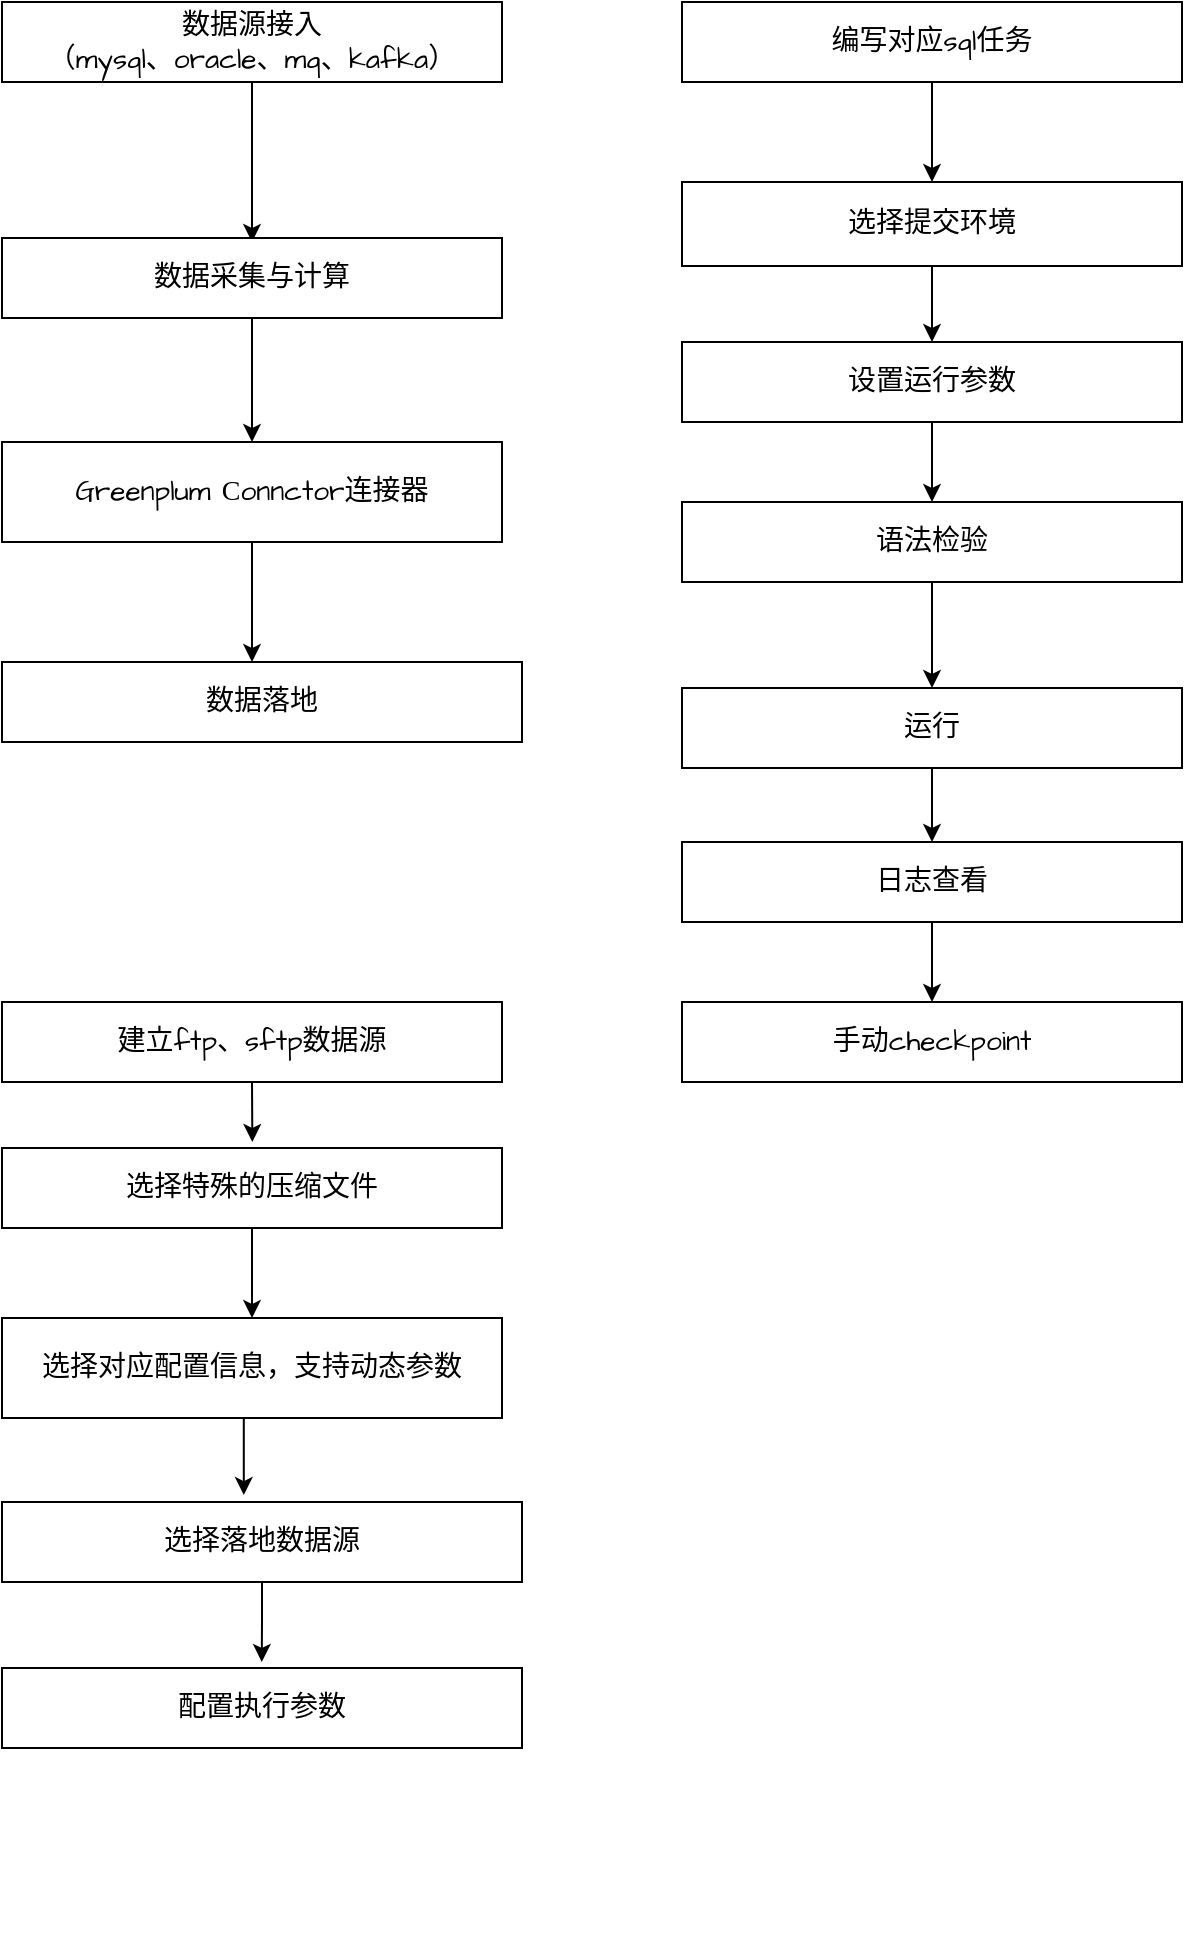 <mxfile version="21.0.10" type="github">
  <diagram name="Page-1" id="fbcf5db9-b524-4cd4-e4f3-379dc89c3999">
    <mxGraphModel dx="1186" dy="727" grid="1" gridSize="10" guides="1" tooltips="1" connect="1" arrows="1" fold="1" page="1" pageScale="1" pageWidth="850" pageHeight="1100" background="none" math="0" shadow="0">
      <root>
        <mxCell id="0" />
        <mxCell id="1" parent="0" />
        <mxCell id="2a0f93b5c73ef8e7-3" value="1" style="text;html=1;strokeColor=none;fillColor=none;align=center;verticalAlign=middle;whiteSpace=wrap;fontSize=30;fontColor=#FFFFFF;" parent="1" vertex="1">
          <mxGeometry x="180" y="168" width="40" height="20" as="geometry" />
        </mxCell>
        <mxCell id="2a0f93b5c73ef8e7-7" value="3" style="text;html=1;strokeColor=none;fillColor=none;align=center;verticalAlign=middle;whiteSpace=wrap;fontSize=30;fontColor=#FFFFFF;" parent="1" vertex="1">
          <mxGeometry x="180" y="393" width="40" height="20" as="geometry" />
        </mxCell>
        <mxCell id="2a0f93b5c73ef8e7-9" value="4" style="text;html=1;strokeColor=none;fillColor=none;align=center;verticalAlign=middle;whiteSpace=wrap;fontSize=30;fontColor=#FFFFFF;" parent="1" vertex="1">
          <mxGeometry x="350" y="508" width="40" height="20" as="geometry" />
        </mxCell>
        <mxCell id="2a0f93b5c73ef8e7-11" value="5" style="text;html=1;strokeColor=none;fillColor=none;align=center;verticalAlign=middle;whiteSpace=wrap;fontSize=30;fontColor=#FFFFFF;" parent="1" vertex="1">
          <mxGeometry x="180" y="623" width="40" height="20" as="geometry" />
        </mxCell>
        <mxCell id="2a0f93b5c73ef8e7-13" value="6" style="text;html=1;strokeColor=none;fillColor=none;align=center;verticalAlign=middle;whiteSpace=wrap;fontSize=30;fontColor=#FFFFFF;" parent="1" vertex="1">
          <mxGeometry x="350" y="738" width="40" height="20" as="geometry" />
        </mxCell>
        <mxCell id="2a0f93b5c73ef8e7-15" value="7" style="text;html=1;strokeColor=none;fillColor=none;align=center;verticalAlign=middle;whiteSpace=wrap;fontSize=30;fontColor=#FFFFFF;" parent="1" vertex="1">
          <mxGeometry x="180" y="863" width="40" height="20" as="geometry" />
        </mxCell>
        <mxCell id="2a0f93b5c73ef8e7-17" value="8" style="text;html=1;strokeColor=none;fillColor=none;align=center;verticalAlign=middle;whiteSpace=wrap;fontSize=30;fontColor=#FFFFFF;" parent="1" vertex="1">
          <mxGeometry x="350" y="978" width="40" height="20" as="geometry" />
        </mxCell>
        <mxCell id="pThkogu9O8SvhyeV7pbS-2" style="edgeStyle=orthogonalEdgeStyle;rounded=0;orthogonalLoop=1;jettySize=auto;html=1;exitX=0.5;exitY=1;exitDx=0;exitDy=0;" edge="1" parent="1" source="pThkogu9O8SvhyeV7pbS-1">
          <mxGeometry relative="1" as="geometry">
            <mxPoint x="175" y="150" as="targetPoint" />
          </mxGeometry>
        </mxCell>
        <mxCell id="pThkogu9O8SvhyeV7pbS-1" value="数据源接入&lt;br style=&quot;font-size: 14px;&quot;&gt;（mysql、oracle、mq、kafka&lt;span style=&quot;background-color: initial; font-size: 14px;&quot;&gt;）&lt;/span&gt;" style="rounded=0;whiteSpace=wrap;html=1;hachureGap=4;fontFamily=Architects Daughter;fontSource=https%3A%2F%2Ffonts.googleapis.com%2Fcss%3Ffamily%3DArchitects%2BDaughter;fontSize=14;fillColor=default;" vertex="1" parent="1">
          <mxGeometry x="50" y="30" width="250" height="40" as="geometry" />
        </mxCell>
        <mxCell id="pThkogu9O8SvhyeV7pbS-5" style="edgeStyle=orthogonalEdgeStyle;rounded=0;orthogonalLoop=1;jettySize=auto;html=1;exitX=0.5;exitY=1;exitDx=0;exitDy=0;entryX=0.5;entryY=0;entryDx=0;entryDy=0;" edge="1" parent="1" source="pThkogu9O8SvhyeV7pbS-3" target="pThkogu9O8SvhyeV7pbS-4">
          <mxGeometry relative="1" as="geometry" />
        </mxCell>
        <mxCell id="pThkogu9O8SvhyeV7pbS-3" value="数据采集与计算" style="rounded=0;whiteSpace=wrap;html=1;hachureGap=4;fontFamily=Architects Daughter;fontSource=https%3A%2F%2Ffonts.googleapis.com%2Fcss%3Ffamily%3DArchitects%2BDaughter;fontSize=14;fillColor=default;" vertex="1" parent="1">
          <mxGeometry x="50" y="148" width="250" height="40" as="geometry" />
        </mxCell>
        <mxCell id="pThkogu9O8SvhyeV7pbS-6" style="edgeStyle=orthogonalEdgeStyle;rounded=0;orthogonalLoop=1;jettySize=auto;html=1;" edge="1" parent="1" source="pThkogu9O8SvhyeV7pbS-4">
          <mxGeometry relative="1" as="geometry">
            <mxPoint x="175" y="360" as="targetPoint" />
          </mxGeometry>
        </mxCell>
        <mxCell id="pThkogu9O8SvhyeV7pbS-4" value="&lt;p class=&quot;MsoNormal&quot;&gt;Greenplum&lt;span&gt;&amp;nbsp;&lt;font face=&quot;宋体&quot;&gt;C&lt;/font&gt;&lt;/span&gt;&lt;span&gt;onnctor连接器&lt;/span&gt;&lt;/p&gt;" style="rounded=0;whiteSpace=wrap;html=1;hachureGap=4;fontFamily=Architects Daughter;fontSource=https%3A%2F%2Ffonts.googleapis.com%2Fcss%3Ffamily%3DArchitects%2BDaughter;fontSize=14;fillColor=default;" vertex="1" parent="1">
          <mxGeometry x="50" y="250" width="250" height="50" as="geometry" />
        </mxCell>
        <mxCell id="pThkogu9O8SvhyeV7pbS-7" value="数据落地" style="rounded=0;whiteSpace=wrap;html=1;hachureGap=4;fontFamily=Architects Daughter;fontSource=https%3A%2F%2Ffonts.googleapis.com%2Fcss%3Ffamily%3DArchitects%2BDaughter;fontSize=14;fillColor=default;" vertex="1" parent="1">
          <mxGeometry x="50" y="360" width="260" height="40" as="geometry" />
        </mxCell>
        <mxCell id="pThkogu9O8SvhyeV7pbS-29" style="edgeStyle=orthogonalEdgeStyle;rounded=0;orthogonalLoop=1;jettySize=auto;html=1;exitX=0.5;exitY=1;exitDx=0;exitDy=0;entryX=0.5;entryY=0;entryDx=0;entryDy=0;" edge="1" parent="1" source="pThkogu9O8SvhyeV7pbS-8" target="pThkogu9O8SvhyeV7pbS-11">
          <mxGeometry relative="1" as="geometry" />
        </mxCell>
        <mxCell id="pThkogu9O8SvhyeV7pbS-8" value="编写对应sql任务" style="rounded=0;whiteSpace=wrap;html=1;hachureGap=4;fontFamily=Architects Daughter;fontSource=https%3A%2F%2Ffonts.googleapis.com%2Fcss%3Ffamily%3DArchitects%2BDaughter;fontSize=14;fillColor=default;" vertex="1" parent="1">
          <mxGeometry x="390" y="30" width="250" height="40" as="geometry" />
        </mxCell>
        <mxCell id="pThkogu9O8SvhyeV7pbS-30" style="edgeStyle=orthogonalEdgeStyle;rounded=0;orthogonalLoop=1;jettySize=auto;html=1;exitX=0.5;exitY=1;exitDx=0;exitDy=0;entryX=0.5;entryY=0;entryDx=0;entryDy=0;" edge="1" parent="1" source="pThkogu9O8SvhyeV7pbS-11" target="pThkogu9O8SvhyeV7pbS-15">
          <mxGeometry relative="1" as="geometry" />
        </mxCell>
        <mxCell id="pThkogu9O8SvhyeV7pbS-11" value="选择提交环境" style="rounded=0;whiteSpace=wrap;html=1;hachureGap=4;fontFamily=Architects Daughter;fontSource=https%3A%2F%2Ffonts.googleapis.com%2Fcss%3Ffamily%3DArchitects%2BDaughter;fontSize=14;fillColor=default;" vertex="1" parent="1">
          <mxGeometry x="390" y="120" width="250" height="42" as="geometry" />
        </mxCell>
        <mxCell id="pThkogu9O8SvhyeV7pbS-31" style="edgeStyle=orthogonalEdgeStyle;rounded=0;orthogonalLoop=1;jettySize=auto;html=1;exitX=0.5;exitY=1;exitDx=0;exitDy=0;entryX=0.5;entryY=0;entryDx=0;entryDy=0;" edge="1" parent="1" source="pThkogu9O8SvhyeV7pbS-15" target="pThkogu9O8SvhyeV7pbS-19">
          <mxGeometry relative="1" as="geometry" />
        </mxCell>
        <mxCell id="pThkogu9O8SvhyeV7pbS-15" value="设置运行参数" style="rounded=0;whiteSpace=wrap;html=1;hachureGap=4;fontFamily=Architects Daughter;fontSource=https%3A%2F%2Ffonts.googleapis.com%2Fcss%3Ffamily%3DArchitects%2BDaughter;fontSize=14;fillColor=default;" vertex="1" parent="1">
          <mxGeometry x="390" y="200" width="250" height="40" as="geometry" />
        </mxCell>
        <mxCell id="pThkogu9O8SvhyeV7pbS-32" style="edgeStyle=orthogonalEdgeStyle;rounded=0;orthogonalLoop=1;jettySize=auto;html=1;exitX=0.5;exitY=1;exitDx=0;exitDy=0;entryX=0.5;entryY=0;entryDx=0;entryDy=0;" edge="1" parent="1" source="pThkogu9O8SvhyeV7pbS-19" target="pThkogu9O8SvhyeV7pbS-25">
          <mxGeometry relative="1" as="geometry" />
        </mxCell>
        <mxCell id="pThkogu9O8SvhyeV7pbS-19" value="语法检验" style="rounded=0;whiteSpace=wrap;html=1;hachureGap=4;fontFamily=Architects Daughter;fontSource=https%3A%2F%2Ffonts.googleapis.com%2Fcss%3Ffamily%3DArchitects%2BDaughter;fontSize=14;fillColor=default;" vertex="1" parent="1">
          <mxGeometry x="390" y="280" width="250" height="40" as="geometry" />
        </mxCell>
        <mxCell id="pThkogu9O8SvhyeV7pbS-21" value="手动checkpoint" style="rounded=0;whiteSpace=wrap;html=1;hachureGap=4;fontFamily=Architects Daughter;fontSource=https%3A%2F%2Ffonts.googleapis.com%2Fcss%3Ffamily%3DArchitects%2BDaughter;fontSize=14;fillColor=default;" vertex="1" parent="1">
          <mxGeometry x="390" y="530" width="250" height="40" as="geometry" />
        </mxCell>
        <mxCell id="pThkogu9O8SvhyeV7pbS-35" style="edgeStyle=orthogonalEdgeStyle;rounded=0;orthogonalLoop=1;jettySize=auto;html=1;exitX=0.5;exitY=1;exitDx=0;exitDy=0;entryX=0.5;entryY=0;entryDx=0;entryDy=0;" edge="1" parent="1" source="pThkogu9O8SvhyeV7pbS-23" target="pThkogu9O8SvhyeV7pbS-21">
          <mxGeometry relative="1" as="geometry" />
        </mxCell>
        <mxCell id="pThkogu9O8SvhyeV7pbS-23" value="日志查看" style="rounded=0;whiteSpace=wrap;html=1;hachureGap=4;fontFamily=Architects Daughter;fontSource=https%3A%2F%2Ffonts.googleapis.com%2Fcss%3Ffamily%3DArchitects%2BDaughter;fontSize=14;fillColor=default;" vertex="1" parent="1">
          <mxGeometry x="390" y="450" width="250" height="40" as="geometry" />
        </mxCell>
        <mxCell id="pThkogu9O8SvhyeV7pbS-33" style="edgeStyle=orthogonalEdgeStyle;rounded=0;orthogonalLoop=1;jettySize=auto;html=1;exitX=0.5;exitY=1;exitDx=0;exitDy=0;entryX=0.5;entryY=0;entryDx=0;entryDy=0;" edge="1" parent="1" source="pThkogu9O8SvhyeV7pbS-25" target="pThkogu9O8SvhyeV7pbS-23">
          <mxGeometry relative="1" as="geometry" />
        </mxCell>
        <mxCell id="pThkogu9O8SvhyeV7pbS-25" value="运行" style="rounded=0;whiteSpace=wrap;html=1;hachureGap=4;fontFamily=Architects Daughter;fontSource=https%3A%2F%2Ffonts.googleapis.com%2Fcss%3Ffamily%3DArchitects%2BDaughter;fontSize=14;fillColor=default;" vertex="1" parent="1">
          <mxGeometry x="390" y="373" width="250" height="40" as="geometry" />
        </mxCell>
        <mxCell id="pThkogu9O8SvhyeV7pbS-44" value="1" style="text;html=1;strokeColor=none;fillColor=none;align=center;verticalAlign=middle;whiteSpace=wrap;fontSize=30;fontColor=#FFFFFF;" vertex="1" parent="1">
          <mxGeometry x="180" y="668" width="40" height="20" as="geometry" />
        </mxCell>
        <mxCell id="pThkogu9O8SvhyeV7pbS-45" value="3" style="text;html=1;strokeColor=none;fillColor=none;align=center;verticalAlign=middle;whiteSpace=wrap;fontSize=30;fontColor=#FFFFFF;" vertex="1" parent="1">
          <mxGeometry x="180" y="893" width="40" height="20" as="geometry" />
        </mxCell>
        <mxCell id="pThkogu9O8SvhyeV7pbS-53" style="edgeStyle=orthogonalEdgeStyle;rounded=0;orthogonalLoop=1;jettySize=auto;html=1;exitX=0.5;exitY=1;exitDx=0;exitDy=0;" edge="1" parent="1" source="pThkogu9O8SvhyeV7pbS-47">
          <mxGeometry relative="1" as="geometry">
            <mxPoint x="175.176" y="600" as="targetPoint" />
          </mxGeometry>
        </mxCell>
        <mxCell id="pThkogu9O8SvhyeV7pbS-47" value="建立ftp、sftp数据源" style="rounded=0;whiteSpace=wrap;html=1;hachureGap=4;fontFamily=Architects Daughter;fontSource=https%3A%2F%2Ffonts.googleapis.com%2Fcss%3Ffamily%3DArchitects%2BDaughter;fontSize=14;fillColor=default;" vertex="1" parent="1">
          <mxGeometry x="50" y="530" width="250" height="40" as="geometry" />
        </mxCell>
        <mxCell id="pThkogu9O8SvhyeV7pbS-54" style="edgeStyle=orthogonalEdgeStyle;rounded=0;orthogonalLoop=1;jettySize=auto;html=1;exitX=0.5;exitY=1;exitDx=0;exitDy=0;entryX=0.5;entryY=0;entryDx=0;entryDy=0;" edge="1" parent="1" source="pThkogu9O8SvhyeV7pbS-49" target="pThkogu9O8SvhyeV7pbS-51">
          <mxGeometry relative="1" as="geometry" />
        </mxCell>
        <mxCell id="pThkogu9O8SvhyeV7pbS-49" value="选择特殊的压缩文件" style="rounded=0;whiteSpace=wrap;html=1;hachureGap=4;fontFamily=Architects Daughter;fontSource=https%3A%2F%2Ffonts.googleapis.com%2Fcss%3Ffamily%3DArchitects%2BDaughter;fontSize=14;fillColor=default;" vertex="1" parent="1">
          <mxGeometry x="50" y="603" width="250" height="40" as="geometry" />
        </mxCell>
        <mxCell id="pThkogu9O8SvhyeV7pbS-58" style="edgeStyle=orthogonalEdgeStyle;rounded=0;orthogonalLoop=1;jettySize=auto;html=1;exitX=0.5;exitY=1;exitDx=0;exitDy=0;entryX=0.465;entryY=-0.087;entryDx=0;entryDy=0;entryPerimeter=0;" edge="1" parent="1" source="pThkogu9O8SvhyeV7pbS-51" target="pThkogu9O8SvhyeV7pbS-52">
          <mxGeometry relative="1" as="geometry" />
        </mxCell>
        <mxCell id="pThkogu9O8SvhyeV7pbS-51" value="&lt;p class=&quot;MsoNormal&quot;&gt;选择对应配置信息，支持动态参数&lt;/p&gt;" style="rounded=0;whiteSpace=wrap;html=1;hachureGap=4;fontFamily=Architects Daughter;fontSource=https%3A%2F%2Ffonts.googleapis.com%2Fcss%3Ffamily%3DArchitects%2BDaughter;fontSize=14;fillColor=default;" vertex="1" parent="1">
          <mxGeometry x="50" y="688" width="250" height="50" as="geometry" />
        </mxCell>
        <mxCell id="pThkogu9O8SvhyeV7pbS-59" style="edgeStyle=orthogonalEdgeStyle;rounded=0;orthogonalLoop=1;jettySize=auto;html=1;exitX=0.5;exitY=1;exitDx=0;exitDy=0;" edge="1" parent="1" source="pThkogu9O8SvhyeV7pbS-52">
          <mxGeometry relative="1" as="geometry">
            <mxPoint x="179.882" y="860" as="targetPoint" />
          </mxGeometry>
        </mxCell>
        <mxCell id="pThkogu9O8SvhyeV7pbS-52" value="选择落地数据源" style="rounded=0;whiteSpace=wrap;html=1;hachureGap=4;fontFamily=Architects Daughter;fontSource=https%3A%2F%2Ffonts.googleapis.com%2Fcss%3Ffamily%3DArchitects%2BDaughter;fontSize=14;fillColor=default;" vertex="1" parent="1">
          <mxGeometry x="50" y="780" width="260" height="40" as="geometry" />
        </mxCell>
        <mxCell id="pThkogu9O8SvhyeV7pbS-60" value="配置执行参数" style="rounded=0;whiteSpace=wrap;html=1;hachureGap=4;fontFamily=Architects Daughter;fontSource=https%3A%2F%2Ffonts.googleapis.com%2Fcss%3Ffamily%3DArchitects%2BDaughter;fontSize=14;fillColor=default;" vertex="1" parent="1">
          <mxGeometry x="50" y="863" width="260" height="40" as="geometry" />
        </mxCell>
      </root>
    </mxGraphModel>
  </diagram>
</mxfile>

